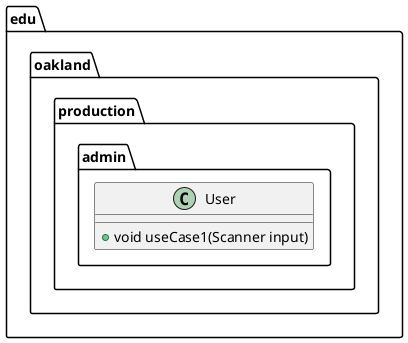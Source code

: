 @startuml User

package edu.oakland.production.admin {
    class User {
        + void useCase1(Scanner input)
    }
}

@enduml